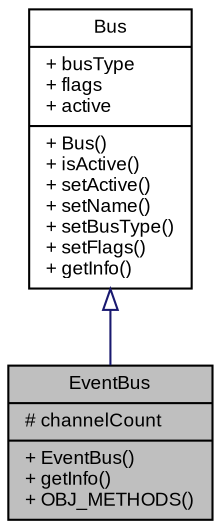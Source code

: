 digraph G
{
  bgcolor="transparent";
  edge [fontname="Arial",fontsize="9",labelfontname="Arial",labelfontsize="9"];
  node [fontname="Arial",fontsize="9",shape=record];
  Node1 [label="{EventBus\n|# channelCount\l|+ EventBus()\l+ getInfo()\l+ OBJ_METHODS()\l}",height=0.2,width=0.4,color="black", fillcolor="grey75", style="filled" fontcolor="black"];
  Node2 -> Node1 [dir=back,color="midnightblue",fontsize="9",style="solid",arrowtail="empty",fontname="Arial"];
  Node2 [label="{Bus\n|+ busType\l+ flags\l+ active\l|+ Bus()\l+ isActive()\l+ setActive()\l+ setName()\l+ setBusType()\l+ setFlags()\l+ getInfo()\l}",height=0.2,width=0.4,color="black",URL="$classSteinberg_1_1Vst_1_1Bus.html",tooltip="Basic Bus object."];
}
